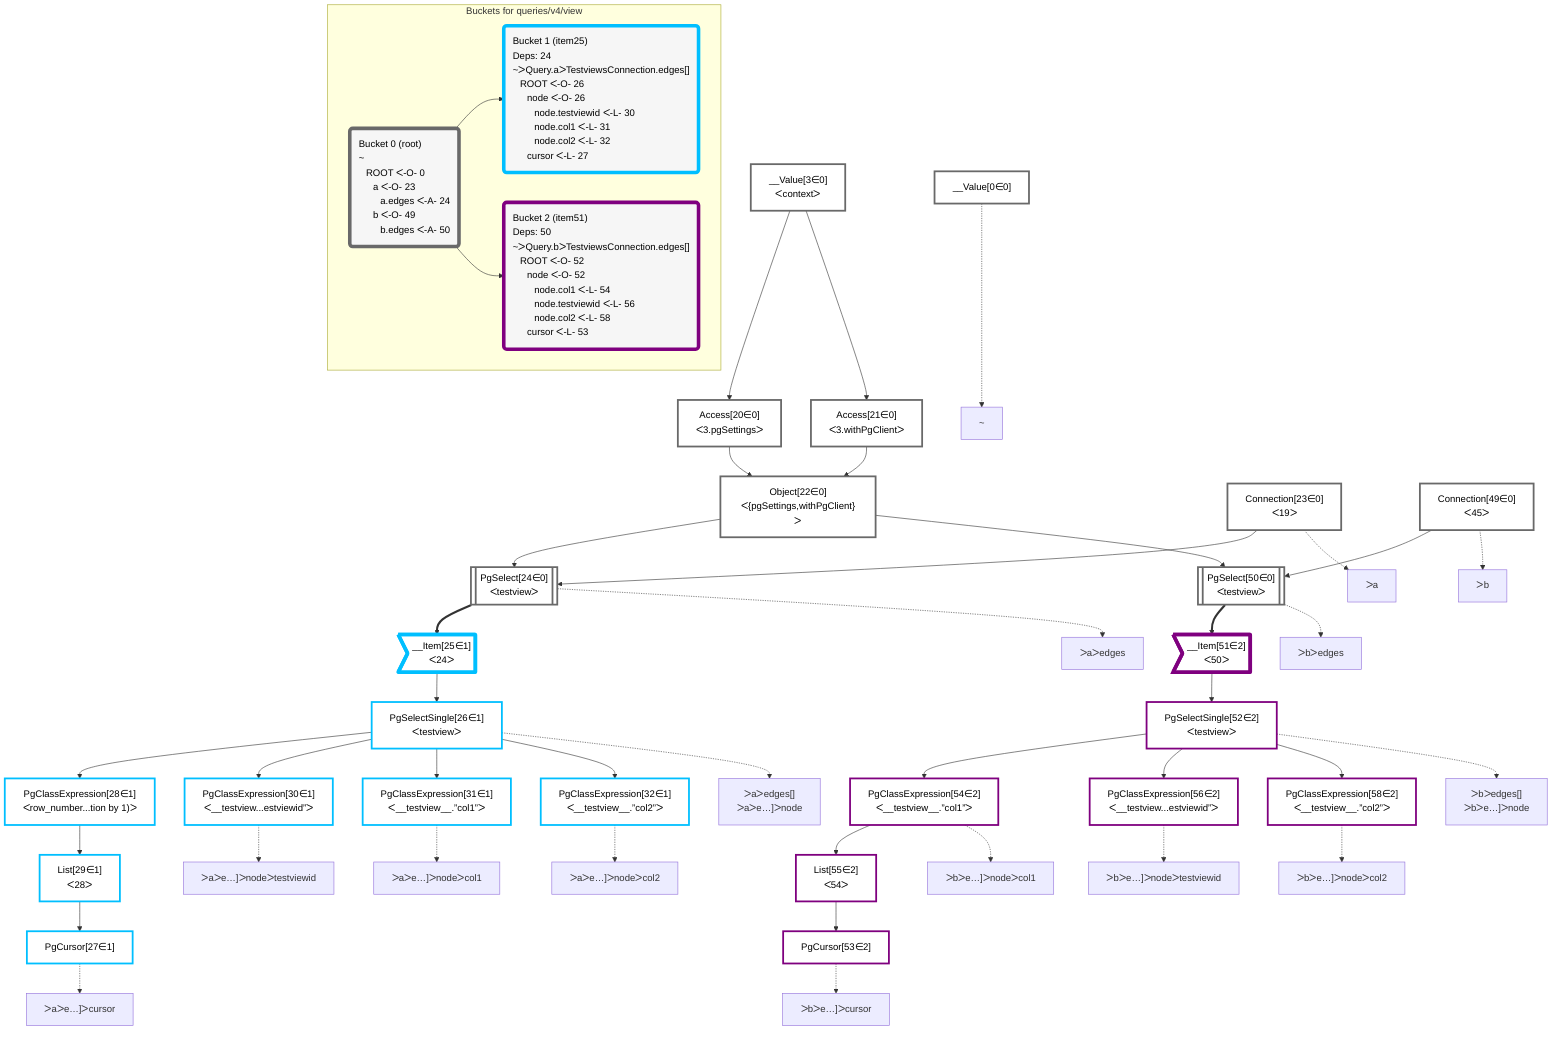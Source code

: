 graph TD
    classDef path fill:#eee,stroke:#000,color:#000
    classDef plan fill:#fff,stroke-width:3px,color:#000
    classDef itemplan fill:#fff,stroke-width:6px,color:#000
    classDef sideeffectplan fill:#f00,stroke-width:6px,color:#000
    classDef bucket fill:#f6f6f6,color:#000,stroke-width:6px,text-align:left


    %% define plans
    __Value0["__Value[0∈0]"]:::plan
    __Value3["__Value[3∈0]<br />ᐸcontextᐳ"]:::plan
    Access20["Access[20∈0]<br />ᐸ3.pgSettingsᐳ"]:::plan
    Access21["Access[21∈0]<br />ᐸ3.withPgClientᐳ"]:::plan
    Object22["Object[22∈0]<br />ᐸ{pgSettings,withPgClient}ᐳ"]:::plan
    Connection23["Connection[23∈0]<br />ᐸ19ᐳ"]:::plan
    PgSelect24[["PgSelect[24∈0]<br />ᐸtestviewᐳ"]]:::plan
    __Item25>"__Item[25∈1]<br />ᐸ24ᐳ"]:::itemplan
    PgSelectSingle26["PgSelectSingle[26∈1]<br />ᐸtestviewᐳ"]:::plan
    PgClassExpression28["PgClassExpression[28∈1]<br />ᐸrow_number...tion by 1)ᐳ"]:::plan
    List29["List[29∈1]<br />ᐸ28ᐳ"]:::plan
    PgCursor27["PgCursor[27∈1]"]:::plan
    PgClassExpression30["PgClassExpression[30∈1]<br />ᐸ__testview...estviewid”ᐳ"]:::plan
    PgClassExpression31["PgClassExpression[31∈1]<br />ᐸ__testview__.”col1”ᐳ"]:::plan
    PgClassExpression32["PgClassExpression[32∈1]<br />ᐸ__testview__.”col2”ᐳ"]:::plan
    Connection49["Connection[49∈0]<br />ᐸ45ᐳ"]:::plan
    PgSelect50[["PgSelect[50∈0]<br />ᐸtestviewᐳ"]]:::plan
    __Item51>"__Item[51∈2]<br />ᐸ50ᐳ"]:::itemplan
    PgSelectSingle52["PgSelectSingle[52∈2]<br />ᐸtestviewᐳ"]:::plan
    PgClassExpression54["PgClassExpression[54∈2]<br />ᐸ__testview__.”col1”ᐳ"]:::plan
    List55["List[55∈2]<br />ᐸ54ᐳ"]:::plan
    PgCursor53["PgCursor[53∈2]"]:::plan
    PgClassExpression56["PgClassExpression[56∈2]<br />ᐸ__testview...estviewid”ᐳ"]:::plan
    PgClassExpression58["PgClassExpression[58∈2]<br />ᐸ__testview__.”col2”ᐳ"]:::plan

    %% plan dependencies
    __Value3 --> Access20
    __Value3 --> Access21
    Access20 & Access21 --> Object22
    Object22 & Connection23 --> PgSelect24
    PgSelect24 ==> __Item25
    __Item25 --> PgSelectSingle26
    PgSelectSingle26 --> PgClassExpression28
    PgClassExpression28 --> List29
    List29 --> PgCursor27
    PgSelectSingle26 --> PgClassExpression30
    PgSelectSingle26 --> PgClassExpression31
    PgSelectSingle26 --> PgClassExpression32
    Object22 & Connection49 --> PgSelect50
    PgSelect50 ==> __Item51
    __Item51 --> PgSelectSingle52
    PgSelectSingle52 --> PgClassExpression54
    PgClassExpression54 --> List55
    List55 --> PgCursor53
    PgSelectSingle52 --> PgClassExpression56
    PgSelectSingle52 --> PgClassExpression58

    %% plan-to-path relationships
    P0["~"]
    __Value0 -.-> P0
    P23["ᐳa"]
    Connection23 -.-> P23
    P24["ᐳaᐳedges"]
    PgSelect24 -.-> P24
    P26["ᐳaᐳedges[]<br />ᐳaᐳe…]ᐳnode"]
    PgSelectSingle26 -.-> P26
    P27["ᐳaᐳe…]ᐳcursor"]
    PgCursor27 -.-> P27
    P30["ᐳaᐳe…]ᐳnodeᐳtestviewid"]
    PgClassExpression30 -.-> P30
    P31["ᐳaᐳe…]ᐳnodeᐳcol1"]
    PgClassExpression31 -.-> P31
    P32["ᐳaᐳe…]ᐳnodeᐳcol2"]
    PgClassExpression32 -.-> P32
    P49["ᐳb"]
    Connection49 -.-> P49
    P50["ᐳbᐳedges"]
    PgSelect50 -.-> P50
    P52["ᐳbᐳedges[]<br />ᐳbᐳe…]ᐳnode"]
    PgSelectSingle52 -.-> P52
    P53["ᐳbᐳe…]ᐳcursor"]
    PgCursor53 -.-> P53
    P54["ᐳbᐳe…]ᐳnodeᐳcol1"]
    PgClassExpression54 -.-> P54
    P56["ᐳbᐳe…]ᐳnodeᐳtestviewid"]
    PgClassExpression56 -.-> P56
    P58["ᐳbᐳe…]ᐳnodeᐳcol2"]
    PgClassExpression58 -.-> P58

    subgraph "Buckets for queries/v4/view"
    Bucket0("Bucket 0 (root)<br />~<br />⠀ROOT ᐸ-O- 0<br />⠀⠀a ᐸ-O- 23<br />⠀⠀⠀a.edges ᐸ-A- 24<br />⠀⠀b ᐸ-O- 49<br />⠀⠀⠀b.edges ᐸ-A- 50"):::bucket
    classDef bucket0 stroke:#696969
    class Bucket0,__Value0,__Value3,Access20,Access21,Object22,Connection23,PgSelect24,Connection49,PgSelect50 bucket0
    Bucket1("Bucket 1 (item25)<br />Deps: 24<br />~ᐳQuery.aᐳTestviewsConnection.edges[]<br />⠀ROOT ᐸ-O- 26<br />⠀⠀node ᐸ-O- 26<br />⠀⠀⠀node.testviewid ᐸ-L- 30<br />⠀⠀⠀node.col1 ᐸ-L- 31<br />⠀⠀⠀node.col2 ᐸ-L- 32<br />⠀⠀cursor ᐸ-L- 27"):::bucket
    classDef bucket1 stroke:#00bfff
    class Bucket1,__Item25,PgSelectSingle26,PgCursor27,PgClassExpression28,List29,PgClassExpression30,PgClassExpression31,PgClassExpression32 bucket1
    Bucket2("Bucket 2 (item51)<br />Deps: 50<br />~ᐳQuery.bᐳTestviewsConnection.edges[]<br />⠀ROOT ᐸ-O- 52<br />⠀⠀node ᐸ-O- 52<br />⠀⠀⠀node.col1 ᐸ-L- 54<br />⠀⠀⠀node.testviewid ᐸ-L- 56<br />⠀⠀⠀node.col2 ᐸ-L- 58<br />⠀⠀cursor ᐸ-L- 53"):::bucket
    classDef bucket2 stroke:#7f007f
    class Bucket2,__Item51,PgSelectSingle52,PgCursor53,PgClassExpression54,List55,PgClassExpression56,PgClassExpression58 bucket2
    Bucket0 --> Bucket1 & Bucket2
    end